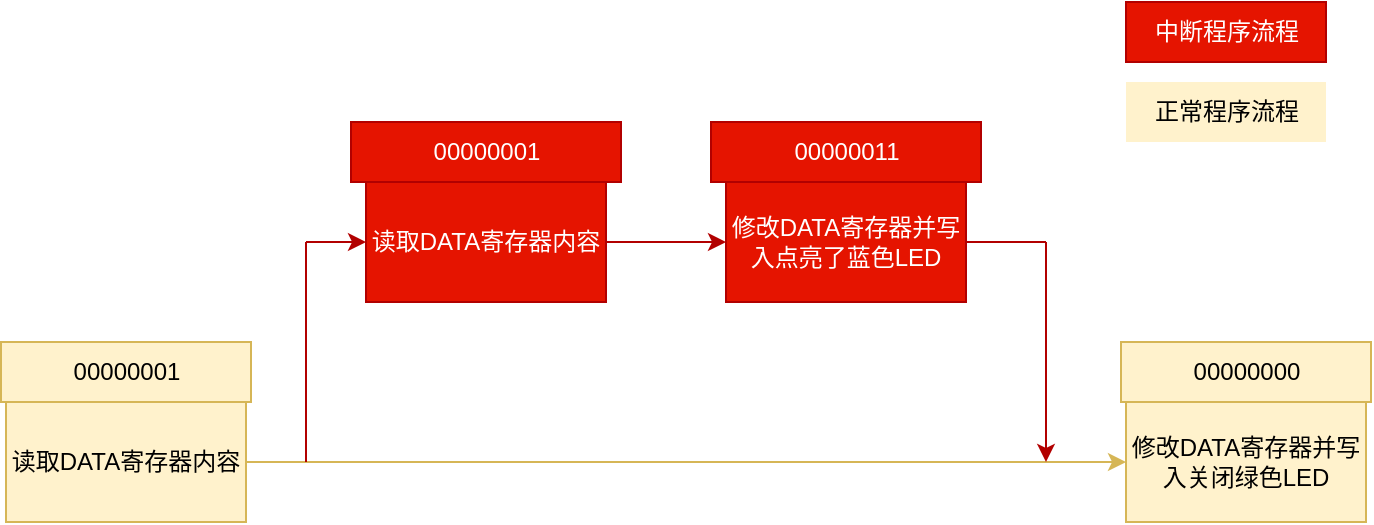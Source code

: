 <mxfile version="25.0.3">
  <diagram name="第 1 页" id="3qyRlRPOa5B6Lsa2CKGG">
    <mxGraphModel dx="1363" dy="864" grid="1" gridSize="10" guides="1" tooltips="1" connect="1" arrows="1" fold="1" page="1" pageScale="1" pageWidth="827" pageHeight="1169" math="0" shadow="0">
      <root>
        <mxCell id="0" />
        <mxCell id="1" parent="0" />
        <mxCell id="WrCZ47d6jYr-_N5ASYm_-1" value="读取DATA寄存器内容" style="rounded=0;whiteSpace=wrap;html=1;fillColor=#fff2cc;strokeColor=#d6b656;" vertex="1" parent="1">
          <mxGeometry x="200" y="340" width="120" height="60" as="geometry" />
        </mxCell>
        <mxCell id="WrCZ47d6jYr-_N5ASYm_-2" value="修改DATA寄存器并写入关闭绿色LED" style="rounded=0;whiteSpace=wrap;html=1;fillColor=#fff2cc;strokeColor=#d6b656;" vertex="1" parent="1">
          <mxGeometry x="760" y="340" width="120" height="60" as="geometry" />
        </mxCell>
        <mxCell id="WrCZ47d6jYr-_N5ASYm_-3" value="读取DATA寄存器内容" style="rounded=0;whiteSpace=wrap;html=1;fillColor=#e51400;strokeColor=#B20000;fontColor=#ffffff;" vertex="1" parent="1">
          <mxGeometry x="380" y="230" width="120" height="60" as="geometry" />
        </mxCell>
        <mxCell id="WrCZ47d6jYr-_N5ASYm_-6" value="" style="endArrow=classic;html=1;rounded=0;exitX=1;exitY=0.5;exitDx=0;exitDy=0;entryX=0;entryY=0.5;entryDx=0;entryDy=0;fillColor=#fff2cc;strokeColor=#d6b656;" edge="1" parent="1" source="WrCZ47d6jYr-_N5ASYm_-1" target="WrCZ47d6jYr-_N5ASYm_-2">
          <mxGeometry width="50" height="50" relative="1" as="geometry">
            <mxPoint x="520" y="430" as="sourcePoint" />
            <mxPoint x="370" y="370" as="targetPoint" />
          </mxGeometry>
        </mxCell>
        <mxCell id="WrCZ47d6jYr-_N5ASYm_-7" value="" style="endArrow=classic;html=1;rounded=0;entryX=0;entryY=0.5;entryDx=0;entryDy=0;fillColor=#e51400;strokeColor=#B20000;" edge="1" parent="1" target="WrCZ47d6jYr-_N5ASYm_-3">
          <mxGeometry width="50" height="50" relative="1" as="geometry">
            <mxPoint x="350" y="260" as="sourcePoint" />
            <mxPoint x="376" y="260" as="targetPoint" />
          </mxGeometry>
        </mxCell>
        <mxCell id="WrCZ47d6jYr-_N5ASYm_-8" value="" style="endArrow=none;html=1;rounded=0;fillColor=#e51400;strokeColor=#B20000;" edge="1" parent="1">
          <mxGeometry width="50" height="50" relative="1" as="geometry">
            <mxPoint x="350" y="370" as="sourcePoint" />
            <mxPoint x="350" y="260" as="targetPoint" />
          </mxGeometry>
        </mxCell>
        <mxCell id="WrCZ47d6jYr-_N5ASYm_-9" value="修改DATA寄存器并写入点亮了蓝色LED" style="rounded=0;whiteSpace=wrap;html=1;fillColor=#e51400;strokeColor=#B20000;fontColor=#ffffff;" vertex="1" parent="1">
          <mxGeometry x="560" y="230" width="120" height="60" as="geometry" />
        </mxCell>
        <mxCell id="WrCZ47d6jYr-_N5ASYm_-10" value="" style="endArrow=classic;html=1;rounded=0;exitX=1;exitY=0.5;exitDx=0;exitDy=0;entryX=0;entryY=0.5;entryDx=0;entryDy=0;fillColor=#e51400;strokeColor=#B20000;" edge="1" parent="1" target="WrCZ47d6jYr-_N5ASYm_-9">
          <mxGeometry width="50" height="50" relative="1" as="geometry">
            <mxPoint x="500" y="260" as="sourcePoint" />
            <mxPoint x="550" y="260" as="targetPoint" />
          </mxGeometry>
        </mxCell>
        <mxCell id="WrCZ47d6jYr-_N5ASYm_-12" value="" style="endArrow=none;html=1;rounded=0;fillColor=#e51400;strokeColor=#B20000;" edge="1" parent="1">
          <mxGeometry width="50" height="50" relative="1" as="geometry">
            <mxPoint x="680" y="260" as="sourcePoint" />
            <mxPoint x="720" y="260" as="targetPoint" />
          </mxGeometry>
        </mxCell>
        <mxCell id="WrCZ47d6jYr-_N5ASYm_-13" value="" style="endArrow=classic;html=1;rounded=0;fillColor=#e51400;strokeColor=#B20000;" edge="1" parent="1">
          <mxGeometry width="50" height="50" relative="1" as="geometry">
            <mxPoint x="720" y="260" as="sourcePoint" />
            <mxPoint x="720" y="370" as="targetPoint" />
          </mxGeometry>
        </mxCell>
        <mxCell id="WrCZ47d6jYr-_N5ASYm_-16" value="00000001" style="text;html=1;align=center;verticalAlign=middle;whiteSpace=wrap;rounded=0;fillColor=#fff2cc;strokeColor=#d6b656;" vertex="1" parent="1">
          <mxGeometry x="197.5" y="310" width="125" height="30" as="geometry" />
        </mxCell>
        <mxCell id="WrCZ47d6jYr-_N5ASYm_-18" value="00000001" style="text;html=1;align=center;verticalAlign=middle;whiteSpace=wrap;rounded=0;fillColor=#e51400;strokeColor=#B20000;fontColor=#ffffff;" vertex="1" parent="1">
          <mxGeometry x="372.5" y="200" width="135" height="30" as="geometry" />
        </mxCell>
        <mxCell id="WrCZ47d6jYr-_N5ASYm_-19" value="00000011" style="text;html=1;align=center;verticalAlign=middle;whiteSpace=wrap;rounded=0;fillColor=#e51400;strokeColor=#B20000;fontColor=#ffffff;" vertex="1" parent="1">
          <mxGeometry x="552.5" y="200" width="135" height="30" as="geometry" />
        </mxCell>
        <mxCell id="WrCZ47d6jYr-_N5ASYm_-20" value="00000000" style="text;html=1;align=center;verticalAlign=middle;whiteSpace=wrap;rounded=0;fillColor=#fff2cc;strokeColor=#d6b656;" vertex="1" parent="1">
          <mxGeometry x="757.5" y="310" width="125" height="30" as="geometry" />
        </mxCell>
        <mxCell id="WrCZ47d6jYr-_N5ASYm_-22" value="正常程序流程" style="text;html=1;align=center;verticalAlign=middle;resizable=0;points=[];autosize=1;strokeColor=none;fillColor=#fff2cc;" vertex="1" parent="1">
          <mxGeometry x="760" y="180" width="100" height="30" as="geometry" />
        </mxCell>
        <mxCell id="WrCZ47d6jYr-_N5ASYm_-24" value="中断程序流程" style="text;html=1;align=center;verticalAlign=middle;resizable=0;points=[];autosize=1;strokeColor=#B20000;fillColor=#e51400;fontColor=#ffffff;" vertex="1" parent="1">
          <mxGeometry x="760" y="140" width="100" height="30" as="geometry" />
        </mxCell>
      </root>
    </mxGraphModel>
  </diagram>
</mxfile>
